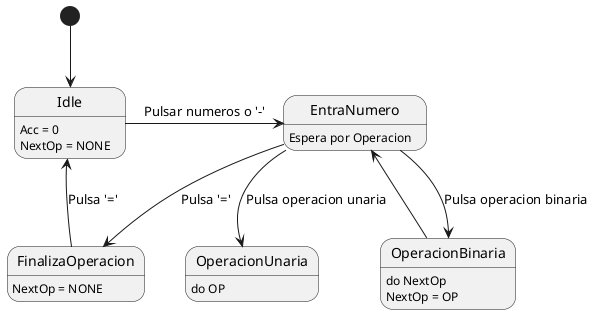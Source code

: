 @startuml
[*] --> Idle
Idle: Acc = 0 
Idle: NextOp = NONE 
Idle->EntraNumero: Pulsar numeros o '-'
EntraNumero: Espera por Operacion
EntraNumero --> OperacionBinaria: Pulsa operacion binaria
OperacionBinaria: do NextOp
OperacionBinaria: NextOp = OP
OperacionBinaria --> EntraNumero
EntraNumero --> OperacionUnaria: Pulsa operacion unaria
OperacionUnaria: do OP
EntraNumero --> FinalizaOperacion: Pulsa '='
FinalizaOperacion: NextOp = NONE
FinalizaOperacion --> Idle: Pulsa '='
@enduml